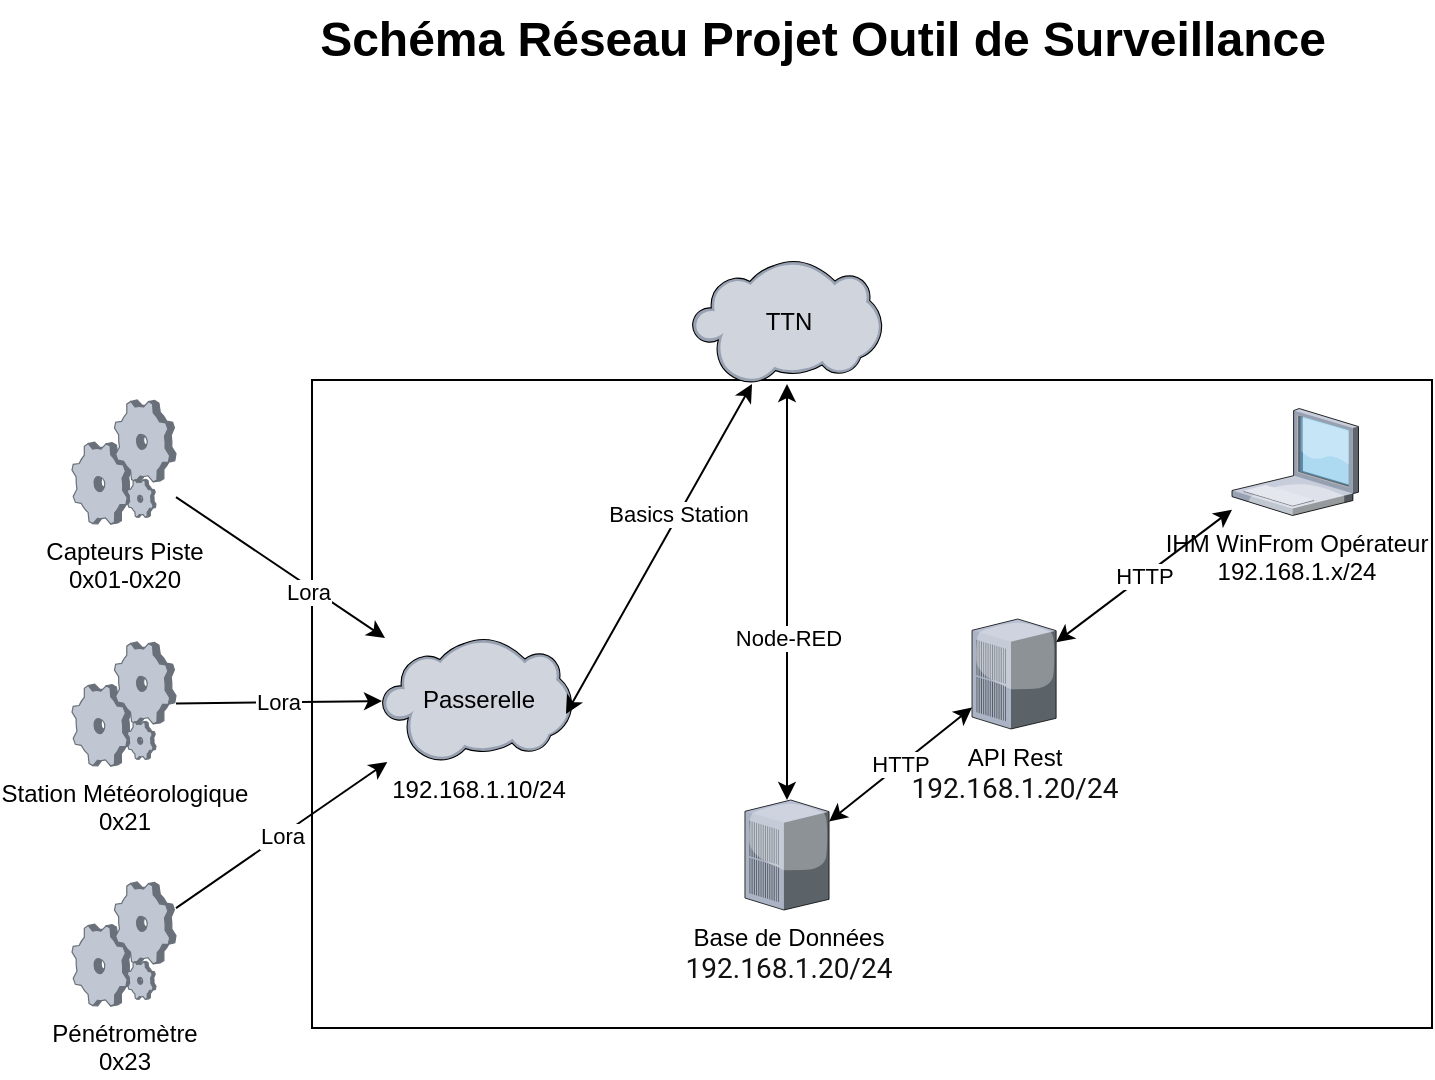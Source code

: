 <mxfile version="26.0.16">
  <diagram name="Page-1" id="e3a06f82-3646-2815-327d-82caf3d4e204">
    <mxGraphModel dx="1211" dy="545" grid="1" gridSize="10" guides="1" tooltips="1" connect="1" arrows="1" fold="1" page="1" pageScale="1.5" pageWidth="1169" pageHeight="826" background="none" math="0" shadow="0">
      <root>
        <mxCell id="0" style=";html=1;" />
        <mxCell id="1" style=";html=1;" parent="0" />
        <mxCell id="jol3JifbEh89Kw-O4knA-56" value="" style="rounded=0;whiteSpace=wrap;html=1;" parent="1" vertex="1">
          <mxGeometry x="1310" y="290" width="560" height="324" as="geometry" />
        </mxCell>
        <mxCell id="6a7d8f32e03d9370-62" value="Schéma Réseau Projet Outil de Surveillance" style="text;strokeColor=none;fillColor=none;html=1;fontSize=24;fontStyle=1;verticalAlign=middle;align=center;" parent="1" vertex="1">
          <mxGeometry x="1304.5" y="100" width="521" height="40" as="geometry" />
        </mxCell>
        <mxCell id="jol3JifbEh89Kw-O4knA-2" value="IHM WinFrom Opérateur&lt;div&gt;192.168.1.x/24&lt;/div&gt;" style="verticalLabelPosition=bottom;sketch=0;aspect=fixed;html=1;verticalAlign=top;strokeColor=none;align=center;outlineConnect=0;shape=mxgraph.citrix.laptop_1;" parent="1" vertex="1">
          <mxGeometry x="1770.005" y="304.25" width="63.23" height="53.5" as="geometry" />
        </mxCell>
        <mxCell id="jol3JifbEh89Kw-O4knA-6" value="Capteurs Piste&lt;div&gt;0x01-0x20&lt;/div&gt;" style="verticalLabelPosition=bottom;sketch=0;aspect=fixed;html=1;verticalAlign=top;strokeColor=none;align=center;outlineConnect=0;shape=mxgraph.citrix.process;" parent="1" vertex="1">
          <mxGeometry x="1190" y="300" width="52" height="62" as="geometry" />
        </mxCell>
        <mxCell id="jol3JifbEh89Kw-O4knA-7" value="Station Météorologique&lt;br&gt;0x21&lt;br&gt;&lt;div&gt;&lt;br&gt;&lt;/div&gt;" style="verticalLabelPosition=bottom;sketch=0;aspect=fixed;html=1;verticalAlign=top;strokeColor=none;align=center;outlineConnect=0;shape=mxgraph.citrix.process;" parent="1" vertex="1">
          <mxGeometry x="1190" y="421" width="52" height="62" as="geometry" />
        </mxCell>
        <mxCell id="jol3JifbEh89Kw-O4knA-8" value="Pénétromètre&lt;div&gt;0x23&lt;/div&gt;" style="verticalLabelPosition=bottom;sketch=0;aspect=fixed;html=1;verticalAlign=top;strokeColor=none;align=center;outlineConnect=0;shape=mxgraph.citrix.process;" parent="1" vertex="1">
          <mxGeometry x="1190" y="541" width="52" height="62" as="geometry" />
        </mxCell>
        <mxCell id="jol3JifbEh89Kw-O4knA-10" value="192.168.1.10/24" style="verticalLabelPosition=bottom;sketch=0;aspect=fixed;html=1;verticalAlign=top;strokeColor=none;align=center;outlineConnect=0;shape=mxgraph.citrix.cloud;" parent="1" vertex="1">
          <mxGeometry x="1345" y="419" width="95" height="62" as="geometry" />
        </mxCell>
        <mxCell id="jol3JifbEh89Kw-O4knA-29" value="Passerelle" style="text;html=1;align=center;verticalAlign=middle;resizable=0;points=[];autosize=1;strokeColor=none;fillColor=none;" parent="1" vertex="1">
          <mxGeometry x="1352.5" y="435" width="80" height="30" as="geometry" />
        </mxCell>
        <mxCell id="jol3JifbEh89Kw-O4knA-62" value="Lora" style="endArrow=classic;html=1;rounded=0;" parent="1" source="jol3JifbEh89Kw-O4knA-8" target="jol3JifbEh89Kw-O4knA-10" edge="1">
          <mxGeometry width="50" height="50" relative="1" as="geometry">
            <mxPoint x="1560" y="560" as="sourcePoint" />
            <mxPoint x="1610" y="510" as="targetPoint" />
          </mxGeometry>
        </mxCell>
        <mxCell id="jol3JifbEh89Kw-O4knA-63" value="Lora" style="endArrow=classic;html=1;rounded=0;" parent="1" source="jol3JifbEh89Kw-O4knA-7" target="jol3JifbEh89Kw-O4knA-10" edge="1">
          <mxGeometry width="50" height="50" relative="1" as="geometry">
            <mxPoint x="1560" y="560" as="sourcePoint" />
            <mxPoint x="1610" y="510" as="targetPoint" />
          </mxGeometry>
        </mxCell>
        <mxCell id="jol3JifbEh89Kw-O4knA-64" value="" style="endArrow=classic;html=1;rounded=0;" parent="1" source="jol3JifbEh89Kw-O4knA-6" target="jol3JifbEh89Kw-O4knA-10" edge="1">
          <mxGeometry width="50" height="50" relative="1" as="geometry">
            <mxPoint x="1560" y="560" as="sourcePoint" />
            <mxPoint x="1610" y="510" as="targetPoint" />
          </mxGeometry>
        </mxCell>
        <mxCell id="jol3JifbEh89Kw-O4knA-65" value="Lora" style="edgeLabel;html=1;align=center;verticalAlign=middle;resizable=0;points=[];" parent="jol3JifbEh89Kw-O4knA-64" vertex="1" connectable="0">
          <mxGeometry x="0.293" y="-3" relative="1" as="geometry">
            <mxPoint y="-1" as="offset" />
          </mxGeometry>
        </mxCell>
        <mxCell id="_o-MiO4tnpfckhdL8MOe-2" value="Base de Données&lt;br&gt;&lt;div&gt;&lt;span style=&quot;color: rgb(17, 17, 17); font-family: Roboto, Helvetica, sans-serif; font-size: 14px; text-align: left; text-wrap-mode: wrap; background-color: rgb(255, 255, 255);&quot;&gt;192.168.1.20/24&lt;/span&gt;&lt;/div&gt;" style="verticalLabelPosition=bottom;sketch=0;aspect=fixed;html=1;verticalAlign=top;strokeColor=none;align=center;outlineConnect=0;shape=mxgraph.citrix.pbx_server;" parent="1" vertex="1">
          <mxGeometry x="1526.47" y="500" width="42.06" height="55" as="geometry" />
        </mxCell>
        <mxCell id="knzOVHaRc_VOX6EdOv9N-1" value="" style="verticalLabelPosition=bottom;sketch=0;aspect=fixed;html=1;verticalAlign=top;strokeColor=none;align=center;outlineConnect=0;shape=mxgraph.citrix.cloud;" parent="1" vertex="1">
          <mxGeometry x="1500" y="230" width="95" height="62" as="geometry" />
        </mxCell>
        <mxCell id="knzOVHaRc_VOX6EdOv9N-2" value="TTN" style="text;html=1;align=center;verticalAlign=middle;resizable=0;points=[];autosize=1;strokeColor=none;fillColor=none;" parent="1" vertex="1">
          <mxGeometry x="1522.5" y="246" width="50" height="30" as="geometry" />
        </mxCell>
        <mxCell id="knzOVHaRc_VOX6EdOv9N-3" value="Node-RED" style="endArrow=classic;startArrow=classic;html=1;rounded=0;" parent="1" source="knzOVHaRc_VOX6EdOv9N-1" target="_o-MiO4tnpfckhdL8MOe-2" edge="1">
          <mxGeometry x="0.216" width="50" height="50" relative="1" as="geometry">
            <mxPoint x="1630" y="472" as="sourcePoint" />
            <mxPoint x="1630" y="565" as="targetPoint" />
            <mxPoint as="offset" />
          </mxGeometry>
        </mxCell>
        <mxCell id="knzOVHaRc_VOX6EdOv9N-4" value="Basics Station" style="endArrow=classic;startArrow=classic;html=1;rounded=0;exitX=1.056;exitY=0.733;exitDx=0;exitDy=0;exitPerimeter=0;" parent="1" source="jol3JifbEh89Kw-O4knA-29" target="knzOVHaRc_VOX6EdOv9N-1" edge="1">
          <mxGeometry x="0.216" width="50" height="50" relative="1" as="geometry">
            <mxPoint x="1480" y="483" as="sourcePoint" />
            <mxPoint x="1480" y="576" as="targetPoint" />
            <mxPoint as="offset" />
          </mxGeometry>
        </mxCell>
        <mxCell id="XWeDV_0TRH80jFfIDDRV-1" value="API Rest&lt;br&gt;&lt;div&gt;&lt;span style=&quot;color: rgb(17, 17, 17); font-family: Roboto, Helvetica, sans-serif; font-size: 14px; text-align: left; text-wrap-mode: wrap; background-color: rgb(255, 255, 255);&quot;&gt;192.168.1.20/24&lt;/span&gt;&lt;/div&gt;" style="verticalLabelPosition=bottom;sketch=0;aspect=fixed;html=1;verticalAlign=top;strokeColor=none;align=center;outlineConnect=0;shape=mxgraph.citrix.pbx_server;" vertex="1" parent="1">
          <mxGeometry x="1640.0" y="409.5" width="42.06" height="55" as="geometry" />
        </mxCell>
        <mxCell id="XWeDV_0TRH80jFfIDDRV-4" value="HTTP" style="endArrow=classic;startArrow=classic;html=1;rounded=0;" edge="1" parent="1" source="_o-MiO4tnpfckhdL8MOe-2" target="XWeDV_0TRH80jFfIDDRV-1">
          <mxGeometry width="50" height="50" relative="1" as="geometry">
            <mxPoint x="1500" y="420" as="sourcePoint" />
            <mxPoint x="1550" y="370" as="targetPoint" />
          </mxGeometry>
        </mxCell>
        <mxCell id="XWeDV_0TRH80jFfIDDRV-5" value="HTTP" style="endArrow=classic;startArrow=classic;html=1;rounded=0;" edge="1" parent="1" source="XWeDV_0TRH80jFfIDDRV-1" target="jol3JifbEh89Kw-O4knA-2">
          <mxGeometry width="50" height="50" relative="1" as="geometry">
            <mxPoint x="1500" y="420" as="sourcePoint" />
            <mxPoint x="1550" y="370" as="targetPoint" />
          </mxGeometry>
        </mxCell>
      </root>
    </mxGraphModel>
  </diagram>
</mxfile>

